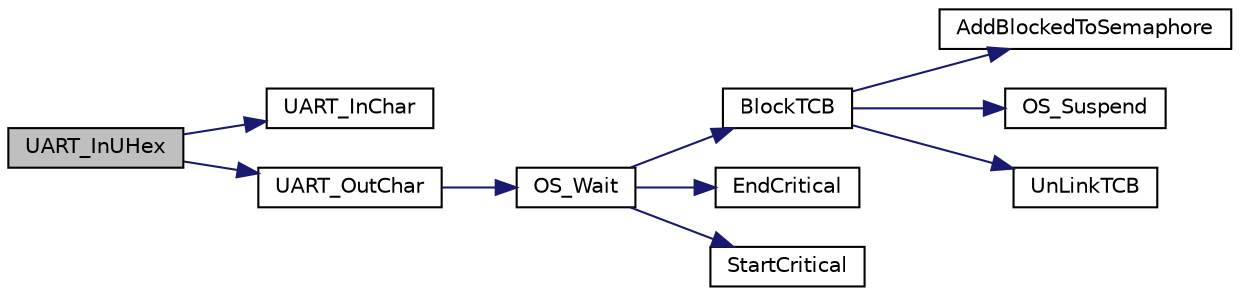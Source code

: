 digraph "UART_InUHex"
{
 // LATEX_PDF_SIZE
  edge [fontname="Helvetica",fontsize="10",labelfontname="Helvetica",labelfontsize="10"];
  node [fontname="Helvetica",fontsize="10",shape=record];
  rankdir="LR";
  Node1 [label="UART_InUHex",height=0.2,width=0.4,color="black", fillcolor="grey75", style="filled", fontcolor="black",tooltip=" "];
  Node1 -> Node2 [color="midnightblue",fontsize="10",style="solid",fontname="Helvetica"];
  Node2 [label="UART_InChar",height=0.2,width=0.4,color="black", fillcolor="white", style="filled",URL="$_u_a_r_t0_8c.html#a00e894bb188320a2f4dcd5a78b80da52",tooltip=" "];
  Node1 -> Node3 [color="midnightblue",fontsize="10",style="solid",fontname="Helvetica"];
  Node3 [label="UART_OutChar",height=0.2,width=0.4,color="black", fillcolor="white", style="filled",URL="$_u_a_r_t0_8c.html#a4ef2f92682b12a347cf1f81cccda4da7",tooltip=" "];
  Node3 -> Node4 [color="midnightblue",fontsize="10",style="solid",fontname="Helvetica"];
  Node4 [label="OS_Wait",height=0.2,width=0.4,color="black", fillcolor="white", style="filled",URL="$_o_s_8c.html#aad29612829941c857ed685f40e193cd0",tooltip="semaphore value decrement"];
  Node4 -> Node5 [color="midnightblue",fontsize="10",style="solid",fontname="Helvetica"];
  Node5 [label="BlockTCB",height=0.2,width=0.4,color="black", fillcolor="white", style="filled",URL="$_o_s_8c.html#aef10d0f111dd7005eb47910c2c539774",tooltip="Add current TCB to blocked list then yield, ratatatat."];
  Node5 -> Node6 [color="midnightblue",fontsize="10",style="solid",fontname="Helvetica"];
  Node6 [label="AddBlockedToSemaphore",height=0.2,width=0.4,color="black", fillcolor="white", style="filled",URL="$_o_s_8c.html#adf29cacb24e7fe15bc46811f994eaa57",tooltip="Add TCB to blocked Linked list of semaphore."];
  Node5 -> Node7 [color="midnightblue",fontsize="10",style="solid",fontname="Helvetica"];
  Node7 [label="OS_Suspend",height=0.2,width=0.4,color="black", fillcolor="white", style="filled",URL="$_o_s_8c.html#a4e71587568a2a48931a35615cad1b5db",tooltip="This function suspends current thread by forcing context switch call."];
  Node5 -> Node8 [color="midnightblue",fontsize="10",style="solid",fontname="Helvetica"];
  Node8 [label="UnLinkTCB",height=0.2,width=0.4,color="black", fillcolor="white", style="filled",URL="$_o_s_8c.html#aad5d03b551650383d80786160b0c5e37",tooltip="UnLinkTCB Remove thread form Doubly LL of TCB, copy pasta."];
  Node4 -> Node9 [color="midnightblue",fontsize="10",style="solid",fontname="Helvetica"];
  Node9 [label="EndCritical",height=0.2,width=0.4,color="black", fillcolor="white", style="filled",URL="$startup_8h.html#a334154d527e554c179f59f15789a9034",tooltip="End of critical section (ISR = prev ISR) @parameter sr previously saved PSR."];
  Node4 -> Node10 [color="midnightblue",fontsize="10",style="solid",fontname="Helvetica"];
  Node10 [label="StartCritical",height=0.2,width=0.4,color="black", fillcolor="white", style="filled",URL="$startup_8h.html#a2bd85031589c754845b826ef8a50fe15",tooltip="Start Criticat Sections, Disable Global Interrupts."];
}
